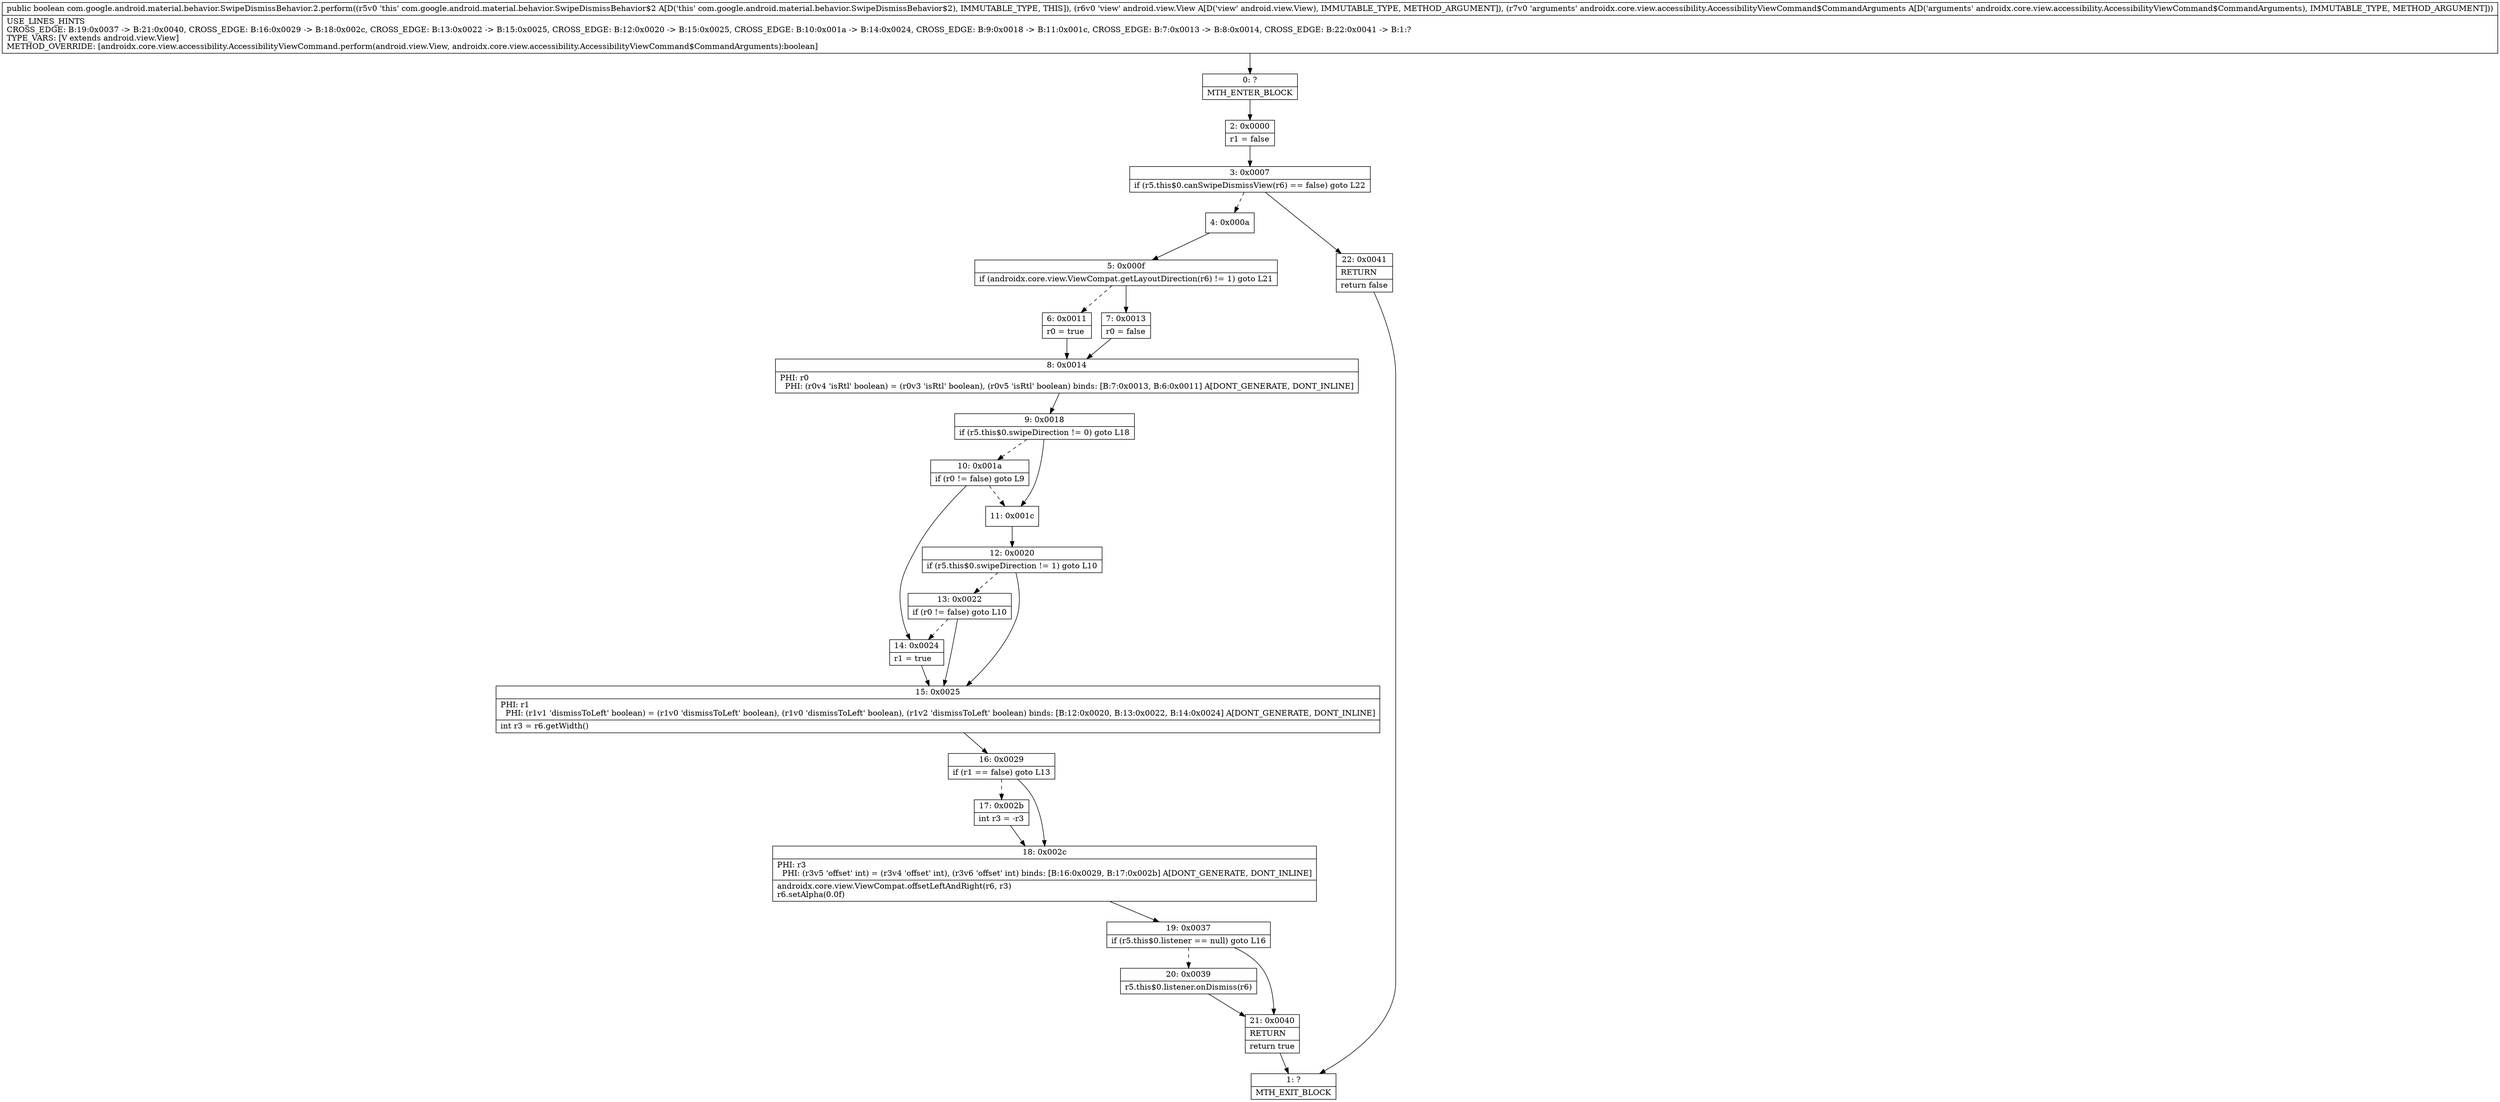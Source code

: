 digraph "CFG forcom.google.android.material.behavior.SwipeDismissBehavior.2.perform(Landroid\/view\/View;Landroidx\/core\/view\/accessibility\/AccessibilityViewCommand$CommandArguments;)Z" {
Node_0 [shape=record,label="{0\:\ ?|MTH_ENTER_BLOCK\l}"];
Node_2 [shape=record,label="{2\:\ 0x0000|r1 = false\l}"];
Node_3 [shape=record,label="{3\:\ 0x0007|if (r5.this$0.canSwipeDismissView(r6) == false) goto L22\l}"];
Node_4 [shape=record,label="{4\:\ 0x000a}"];
Node_5 [shape=record,label="{5\:\ 0x000f|if (androidx.core.view.ViewCompat.getLayoutDirection(r6) != 1) goto L21\l}"];
Node_6 [shape=record,label="{6\:\ 0x0011|r0 = true\l}"];
Node_8 [shape=record,label="{8\:\ 0x0014|PHI: r0 \l  PHI: (r0v4 'isRtl' boolean) = (r0v3 'isRtl' boolean), (r0v5 'isRtl' boolean) binds: [B:7:0x0013, B:6:0x0011] A[DONT_GENERATE, DONT_INLINE]\l}"];
Node_9 [shape=record,label="{9\:\ 0x0018|if (r5.this$0.swipeDirection != 0) goto L18\l}"];
Node_10 [shape=record,label="{10\:\ 0x001a|if (r0 != false) goto L9\l}"];
Node_14 [shape=record,label="{14\:\ 0x0024|r1 = true\l}"];
Node_15 [shape=record,label="{15\:\ 0x0025|PHI: r1 \l  PHI: (r1v1 'dismissToLeft' boolean) = (r1v0 'dismissToLeft' boolean), (r1v0 'dismissToLeft' boolean), (r1v2 'dismissToLeft' boolean) binds: [B:12:0x0020, B:13:0x0022, B:14:0x0024] A[DONT_GENERATE, DONT_INLINE]\l|int r3 = r6.getWidth()\l}"];
Node_16 [shape=record,label="{16\:\ 0x0029|if (r1 == false) goto L13\l}"];
Node_17 [shape=record,label="{17\:\ 0x002b|int r3 = \-r3\l}"];
Node_18 [shape=record,label="{18\:\ 0x002c|PHI: r3 \l  PHI: (r3v5 'offset' int) = (r3v4 'offset' int), (r3v6 'offset' int) binds: [B:16:0x0029, B:17:0x002b] A[DONT_GENERATE, DONT_INLINE]\l|androidx.core.view.ViewCompat.offsetLeftAndRight(r6, r3)\lr6.setAlpha(0.0f)\l}"];
Node_19 [shape=record,label="{19\:\ 0x0037|if (r5.this$0.listener == null) goto L16\l}"];
Node_20 [shape=record,label="{20\:\ 0x0039|r5.this$0.listener.onDismiss(r6)\l}"];
Node_21 [shape=record,label="{21\:\ 0x0040|RETURN\l|return true\l}"];
Node_1 [shape=record,label="{1\:\ ?|MTH_EXIT_BLOCK\l}"];
Node_11 [shape=record,label="{11\:\ 0x001c}"];
Node_12 [shape=record,label="{12\:\ 0x0020|if (r5.this$0.swipeDirection != 1) goto L10\l}"];
Node_13 [shape=record,label="{13\:\ 0x0022|if (r0 != false) goto L10\l}"];
Node_7 [shape=record,label="{7\:\ 0x0013|r0 = false\l}"];
Node_22 [shape=record,label="{22\:\ 0x0041|RETURN\l|return false\l}"];
MethodNode[shape=record,label="{public boolean com.google.android.material.behavior.SwipeDismissBehavior.2.perform((r5v0 'this' com.google.android.material.behavior.SwipeDismissBehavior$2 A[D('this' com.google.android.material.behavior.SwipeDismissBehavior$2), IMMUTABLE_TYPE, THIS]), (r6v0 'view' android.view.View A[D('view' android.view.View), IMMUTABLE_TYPE, METHOD_ARGUMENT]), (r7v0 'arguments' androidx.core.view.accessibility.AccessibilityViewCommand$CommandArguments A[D('arguments' androidx.core.view.accessibility.AccessibilityViewCommand$CommandArguments), IMMUTABLE_TYPE, METHOD_ARGUMENT]))  | USE_LINES_HINTS\lCROSS_EDGE: B:19:0x0037 \-\> B:21:0x0040, CROSS_EDGE: B:16:0x0029 \-\> B:18:0x002c, CROSS_EDGE: B:13:0x0022 \-\> B:15:0x0025, CROSS_EDGE: B:12:0x0020 \-\> B:15:0x0025, CROSS_EDGE: B:10:0x001a \-\> B:14:0x0024, CROSS_EDGE: B:9:0x0018 \-\> B:11:0x001c, CROSS_EDGE: B:7:0x0013 \-\> B:8:0x0014, CROSS_EDGE: B:22:0x0041 \-\> B:1:?\lTYPE_VARS: [V extends android.view.View]\lMETHOD_OVERRIDE: [androidx.core.view.accessibility.AccessibilityViewCommand.perform(android.view.View, androidx.core.view.accessibility.AccessibilityViewCommand$CommandArguments):boolean]\l}"];
MethodNode -> Node_0;Node_0 -> Node_2;
Node_2 -> Node_3;
Node_3 -> Node_4[style=dashed];
Node_3 -> Node_22;
Node_4 -> Node_5;
Node_5 -> Node_6[style=dashed];
Node_5 -> Node_7;
Node_6 -> Node_8;
Node_8 -> Node_9;
Node_9 -> Node_10[style=dashed];
Node_9 -> Node_11;
Node_10 -> Node_11[style=dashed];
Node_10 -> Node_14;
Node_14 -> Node_15;
Node_15 -> Node_16;
Node_16 -> Node_17[style=dashed];
Node_16 -> Node_18;
Node_17 -> Node_18;
Node_18 -> Node_19;
Node_19 -> Node_20[style=dashed];
Node_19 -> Node_21;
Node_20 -> Node_21;
Node_21 -> Node_1;
Node_11 -> Node_12;
Node_12 -> Node_13[style=dashed];
Node_12 -> Node_15;
Node_13 -> Node_14[style=dashed];
Node_13 -> Node_15;
Node_7 -> Node_8;
Node_22 -> Node_1;
}

